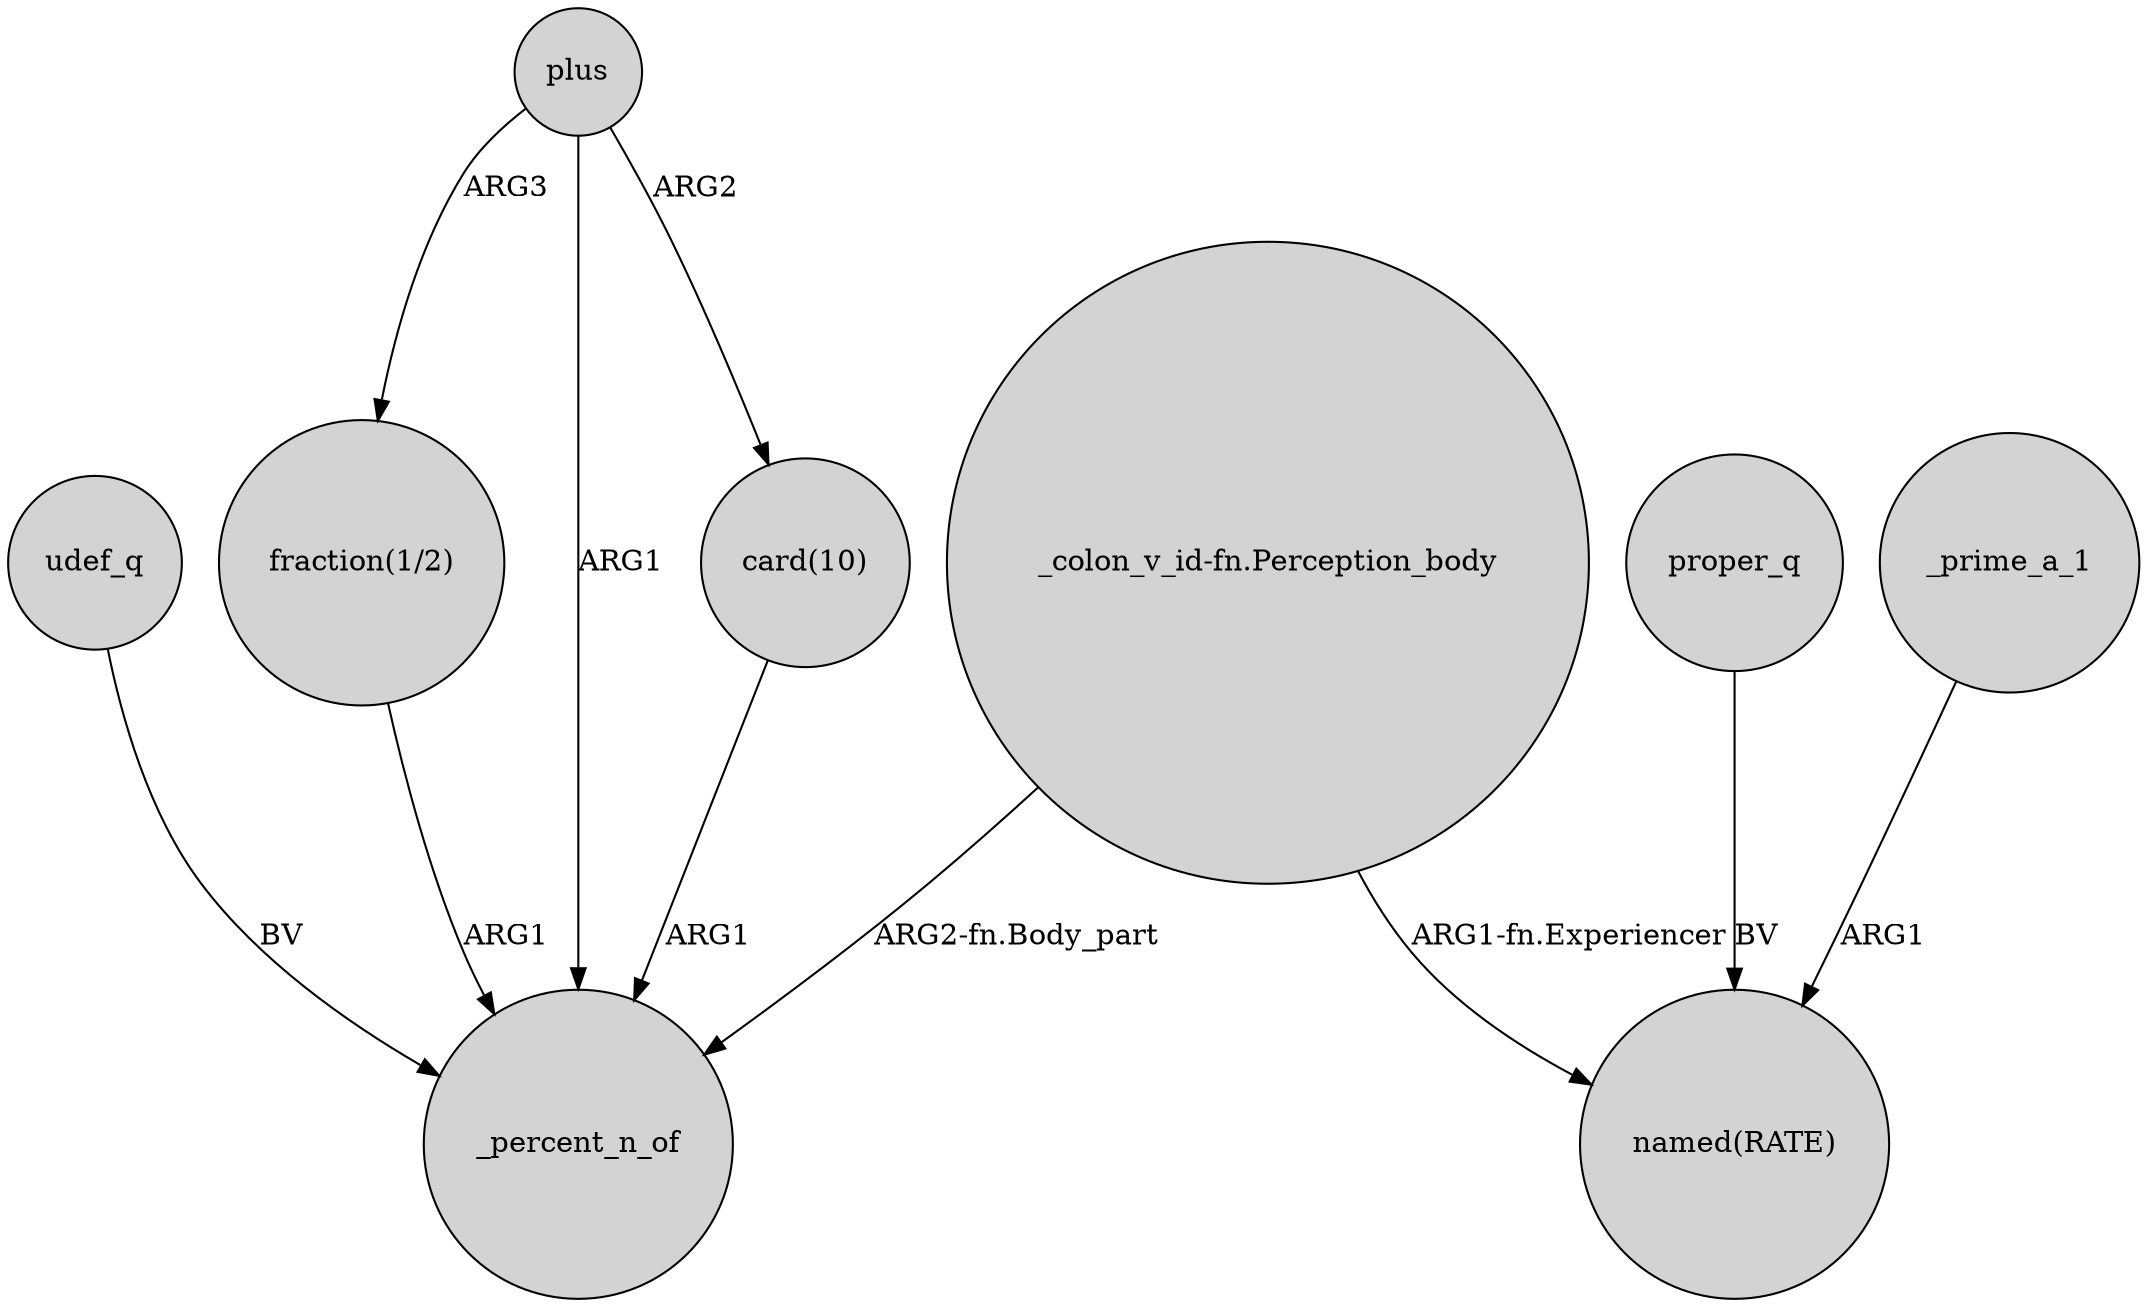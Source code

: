 digraph {
	node [shape=circle style=filled]
	"fraction(1/2)" -> _percent_n_of [label=ARG1]
	udef_q -> _percent_n_of [label=BV]
	proper_q -> "named(RATE)" [label=BV]
	"card(10)" -> _percent_n_of [label=ARG1]
	_prime_a_1 -> "named(RATE)" [label=ARG1]
	"_colon_v_id-fn.Perception_body" -> _percent_n_of [label="ARG2-fn.Body_part"]
	plus -> _percent_n_of [label=ARG1]
	"_colon_v_id-fn.Perception_body" -> "named(RATE)" [label="ARG1-fn.Experiencer"]
	plus -> "fraction(1/2)" [label=ARG3]
	plus -> "card(10)" [label=ARG2]
}
